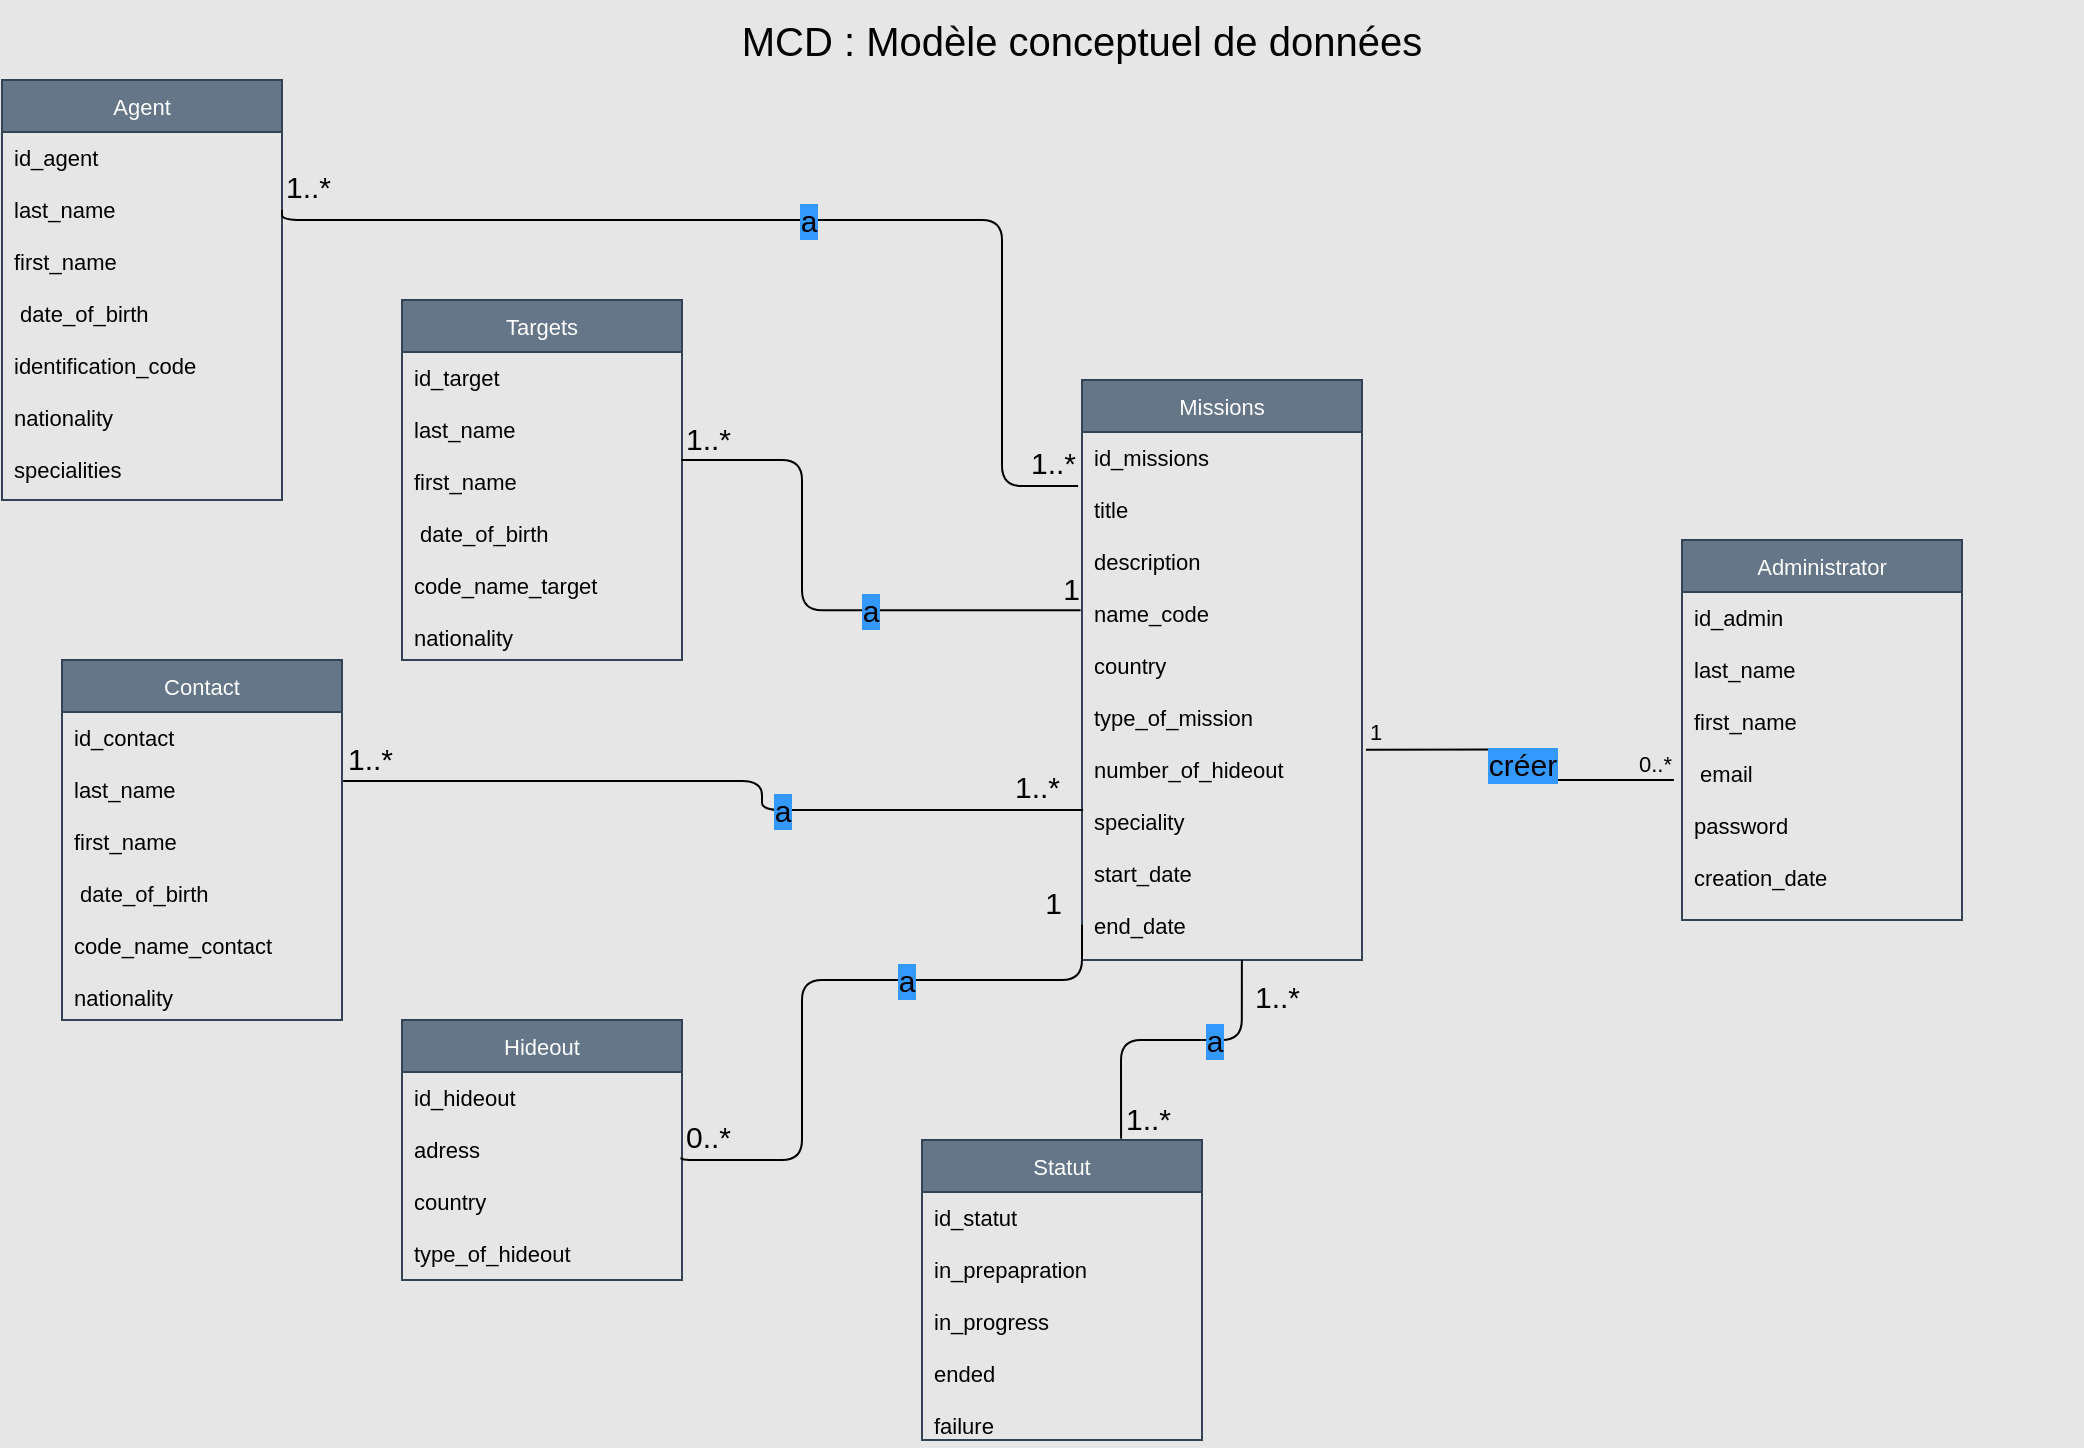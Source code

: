 <mxfile>
    <diagram id="S0TDfgUUGKyXLeQjrpMA" name="Page-1">
        <mxGraphModel dx="1388" dy="511" grid="1" gridSize="10" guides="1" tooltips="1" connect="1" arrows="1" fold="1" page="1" pageScale="1" pageWidth="1169" pageHeight="827" background="#E6E6E6" math="0" shadow="0">
            <root>
                <mxCell id="0"/>
                <mxCell id="1" parent="0"/>
                <mxCell id="2" value="MCD : Modèle conceptuel de données" style="text;html=1;strokeColor=none;fillColor=none;align=center;verticalAlign=middle;whiteSpace=wrap;rounded=0;fontColor=#000000;fontSize=20;" parent="1" vertex="1">
                    <mxGeometry x="80" y="10" width="1000" height="40" as="geometry"/>
                </mxCell>
                <mxCell id="8" value="Agent" style="swimlane;fontStyle=0;childLayout=stackLayout;horizontal=1;startSize=26;fillColor=#647687;horizontalStack=0;resizeParent=1;resizeParentMax=0;resizeLast=0;collapsible=1;marginBottom=0;fontSize=11;fontColor=#ffffff;strokeColor=#314354;" parent="1" vertex="1">
                    <mxGeometry x="40" y="50" width="140" height="210" as="geometry"/>
                </mxCell>
                <mxCell id="9" value="id_agent" style="text;strokeColor=none;fillColor=none;align=left;verticalAlign=top;spacingLeft=4;spacingRight=4;overflow=hidden;rotatable=0;points=[[0,0.5],[1,0.5]];portConstraint=eastwest;fontSize=11;fontColor=#000000;" parent="8" vertex="1">
                    <mxGeometry y="26" width="140" height="26" as="geometry"/>
                </mxCell>
                <mxCell id="10" value="last_name" style="text;strokeColor=none;fillColor=none;align=left;verticalAlign=top;spacingLeft=4;spacingRight=4;overflow=hidden;rotatable=0;points=[[0,0.5],[1,0.5]];portConstraint=eastwest;fontSize=11;fontColor=#000000;" parent="8" vertex="1">
                    <mxGeometry y="52" width="140" height="26" as="geometry"/>
                </mxCell>
                <mxCell id="11" value="first_name&#10;&#10; date_of_birth&#10;&#10;identification_code&#10;&#10;nationality&#10;&#10;specialities" style="text;strokeColor=none;fillColor=none;align=left;verticalAlign=top;spacingLeft=4;spacingRight=4;overflow=hidden;rotatable=0;points=[[0,0.5],[1,0.5]];portConstraint=eastwest;fontSize=11;fontColor=#000000;" parent="8" vertex="1">
                    <mxGeometry y="78" width="140" height="132" as="geometry"/>
                </mxCell>
                <mxCell id="12" value="Targets" style="swimlane;fontStyle=0;childLayout=stackLayout;horizontal=1;startSize=26;fillColor=#647687;horizontalStack=0;resizeParent=1;resizeParentMax=0;resizeLast=0;collapsible=1;marginBottom=0;fontSize=11;fontColor=#ffffff;strokeColor=#314354;" parent="1" vertex="1">
                    <mxGeometry x="240" y="160" width="140" height="180" as="geometry"/>
                </mxCell>
                <mxCell id="13" value="id_target" style="text;strokeColor=none;fillColor=none;align=left;verticalAlign=top;spacingLeft=4;spacingRight=4;overflow=hidden;rotatable=0;points=[[0,0.5],[1,0.5]];portConstraint=eastwest;fontSize=11;fontColor=#000000;" parent="12" vertex="1">
                    <mxGeometry y="26" width="140" height="26" as="geometry"/>
                </mxCell>
                <mxCell id="14" value="last_name" style="text;strokeColor=none;fillColor=none;align=left;verticalAlign=top;spacingLeft=4;spacingRight=4;overflow=hidden;rotatable=0;points=[[0,0.5],[1,0.5]];portConstraint=eastwest;fontSize=11;fontColor=#000000;" parent="12" vertex="1">
                    <mxGeometry y="52" width="140" height="26" as="geometry"/>
                </mxCell>
                <mxCell id="15" value="first_name&#10;&#10; date_of_birth&#10;&#10;code_name_target&#10;&#10;nationality&#10;" style="text;strokeColor=none;fillColor=none;align=left;verticalAlign=top;spacingLeft=4;spacingRight=4;overflow=hidden;rotatable=0;points=[[0,0.5],[1,0.5]];portConstraint=eastwest;fontSize=11;fontColor=#000000;" parent="12" vertex="1">
                    <mxGeometry y="78" width="140" height="102" as="geometry"/>
                </mxCell>
                <mxCell id="16" value="Contact" style="swimlane;fontStyle=0;childLayout=stackLayout;horizontal=1;startSize=26;fillColor=#647687;horizontalStack=0;resizeParent=1;resizeParentMax=0;resizeLast=0;collapsible=1;marginBottom=0;fontSize=11;fontColor=#ffffff;strokeColor=#314354;" parent="1" vertex="1">
                    <mxGeometry x="70" y="340" width="140" height="180" as="geometry"/>
                </mxCell>
                <mxCell id="17" value="id_contact" style="text;strokeColor=none;fillColor=none;align=left;verticalAlign=top;spacingLeft=4;spacingRight=4;overflow=hidden;rotatable=0;points=[[0,0.5],[1,0.5]];portConstraint=eastwest;fontSize=11;fontColor=#000000;" parent="16" vertex="1">
                    <mxGeometry y="26" width="140" height="26" as="geometry"/>
                </mxCell>
                <mxCell id="18" value="last_name" style="text;strokeColor=none;fillColor=none;align=left;verticalAlign=top;spacingLeft=4;spacingRight=4;overflow=hidden;rotatable=0;points=[[0,0.5],[1,0.5]];portConstraint=eastwest;fontSize=11;fontColor=#000000;" parent="16" vertex="1">
                    <mxGeometry y="52" width="140" height="26" as="geometry"/>
                </mxCell>
                <mxCell id="19" value="first_name&#10;&#10; date_of_birth&#10;&#10;code_name_contact&#10;&#10;nationality&#10;&#10;" style="text;strokeColor=none;fillColor=none;align=left;verticalAlign=top;spacingLeft=4;spacingRight=4;overflow=hidden;rotatable=0;points=[[0,0.5],[1,0.5]];portConstraint=eastwest;fontSize=11;fontColor=#000000;" parent="16" vertex="1">
                    <mxGeometry y="78" width="140" height="102" as="geometry"/>
                </mxCell>
                <mxCell id="20" value="Hideout" style="swimlane;fontStyle=0;childLayout=stackLayout;horizontal=1;startSize=26;fillColor=#647687;horizontalStack=0;resizeParent=1;resizeParentMax=0;resizeLast=0;collapsible=1;marginBottom=0;fontSize=11;fontColor=#ffffff;strokeColor=#314354;" parent="1" vertex="1">
                    <mxGeometry x="240" y="520" width="140" height="130" as="geometry"/>
                </mxCell>
                <mxCell id="21" value="id_hideout" style="text;strokeColor=none;fillColor=none;align=left;verticalAlign=top;spacingLeft=4;spacingRight=4;overflow=hidden;rotatable=0;points=[[0,0.5],[1,0.5]];portConstraint=eastwest;fontSize=11;fontColor=#000000;" parent="20" vertex="1">
                    <mxGeometry y="26" width="140" height="26" as="geometry"/>
                </mxCell>
                <mxCell id="22" value="adress" style="text;strokeColor=none;fillColor=none;align=left;verticalAlign=top;spacingLeft=4;spacingRight=4;overflow=hidden;rotatable=0;points=[[0,0.5],[1,0.5]];portConstraint=eastwest;fontSize=11;fontColor=#000000;" parent="20" vertex="1">
                    <mxGeometry y="52" width="140" height="26" as="geometry"/>
                </mxCell>
                <mxCell id="23" value="country&#10;&#10;type_of_hideout" style="text;strokeColor=none;fillColor=none;align=left;verticalAlign=top;spacingLeft=4;spacingRight=4;overflow=hidden;rotatable=0;points=[[0,0.5],[1,0.5]];portConstraint=eastwest;fontSize=11;fontColor=#000000;" parent="20" vertex="1">
                    <mxGeometry y="78" width="140" height="52" as="geometry"/>
                </mxCell>
                <mxCell id="24" value="Missions" style="swimlane;fontStyle=0;childLayout=stackLayout;horizontal=1;startSize=26;fillColor=#647687;horizontalStack=0;resizeParent=1;resizeParentMax=0;resizeLast=0;collapsible=1;marginBottom=0;fontSize=11;fontColor=#ffffff;strokeColor=#314354;" parent="1" vertex="1">
                    <mxGeometry x="580" y="200" width="140" height="290" as="geometry"/>
                </mxCell>
                <mxCell id="25" value="id_missions" style="text;strokeColor=none;fillColor=none;align=left;verticalAlign=top;spacingLeft=4;spacingRight=4;overflow=hidden;rotatable=0;points=[[0,0.5],[1,0.5]];portConstraint=eastwest;fontSize=11;fontColor=#000000;" parent="24" vertex="1">
                    <mxGeometry y="26" width="140" height="26" as="geometry"/>
                </mxCell>
                <mxCell id="26" value="title" style="text;strokeColor=none;fillColor=none;align=left;verticalAlign=top;spacingLeft=4;spacingRight=4;overflow=hidden;rotatable=0;points=[[0,0.5],[1,0.5]];portConstraint=eastwest;fontSize=11;fontColor=#000000;" parent="24" vertex="1">
                    <mxGeometry y="52" width="140" height="26" as="geometry"/>
                </mxCell>
                <mxCell id="27" value="description&#10;&#10;name_code&#10;&#10;country&#10;&#10;type_of_mission&#10;&#10;number_of_hideout&#10;&#10;speciality&#10;&#10;start_date &#10;&#10;end_date&#10;&#10;&#10;&#10;" style="text;strokeColor=none;fillColor=none;align=left;verticalAlign=top;spacingLeft=4;spacingRight=4;overflow=hidden;rotatable=0;points=[[0,0.5],[1,0.5]];portConstraint=eastwest;fontSize=11;fontColor=#000000;" parent="24" vertex="1">
                    <mxGeometry y="78" width="140" height="212" as="geometry"/>
                </mxCell>
                <mxCell id="28" value="Administrator" style="swimlane;fontStyle=0;childLayout=stackLayout;horizontal=1;startSize=26;fillColor=#647687;horizontalStack=0;resizeParent=1;resizeParentMax=0;resizeLast=0;collapsible=1;marginBottom=0;fontSize=11;fontColor=#ffffff;strokeColor=#314354;" parent="1" vertex="1">
                    <mxGeometry x="880" y="280" width="140" height="190" as="geometry"/>
                </mxCell>
                <mxCell id="29" value="id_admin" style="text;strokeColor=none;fillColor=none;align=left;verticalAlign=top;spacingLeft=4;spacingRight=4;overflow=hidden;rotatable=0;points=[[0,0.5],[1,0.5]];portConstraint=eastwest;fontSize=11;fontColor=#000000;" parent="28" vertex="1">
                    <mxGeometry y="26" width="140" height="26" as="geometry"/>
                </mxCell>
                <mxCell id="30" value="last_name" style="text;strokeColor=none;fillColor=none;align=left;verticalAlign=top;spacingLeft=4;spacingRight=4;overflow=hidden;rotatable=0;points=[[0,0.5],[1,0.5]];portConstraint=eastwest;fontSize=11;fontColor=#000000;" parent="28" vertex="1">
                    <mxGeometry y="52" width="140" height="26" as="geometry"/>
                </mxCell>
                <mxCell id="31" value="first_name&#10;&#10; email&#10;&#10;password&#10;&#10;creation_date&#10;&#10;" style="text;strokeColor=none;fillColor=none;align=left;verticalAlign=top;spacingLeft=4;spacingRight=4;overflow=hidden;rotatable=0;points=[[0,0.5],[1,0.5]];portConstraint=eastwest;fontSize=11;fontColor=#000000;" parent="28" vertex="1">
                    <mxGeometry y="78" width="140" height="112" as="geometry"/>
                </mxCell>
                <mxCell id="33" value="" style="endArrow=none;html=1;edgeStyle=orthogonalEdgeStyle;labelBackgroundColor=#E6E6E6;strokeColor=#000000;fontSize=11;fontColor=#000000;exitX=1.014;exitY=0.504;exitDx=0;exitDy=0;exitPerimeter=0;entryX=-0.029;entryY=0.375;entryDx=0;entryDy=0;entryPerimeter=0;" parent="1" source="27" target="31" edge="1">
                    <mxGeometry relative="1" as="geometry">
                        <mxPoint x="550" y="400" as="sourcePoint"/>
                        <mxPoint x="710" y="400" as="targetPoint"/>
                    </mxGeometry>
                </mxCell>
                <mxCell id="34" value="1" style="edgeLabel;resizable=0;html=1;align=left;verticalAlign=bottom;fontSize=11;fontColor=#000000;labelBackgroundColor=#E6E6E6;" parent="33" connectable="0" vertex="1">
                    <mxGeometry x="-1" relative="1" as="geometry"/>
                </mxCell>
                <mxCell id="35" value="0..*" style="edgeLabel;resizable=0;html=1;align=right;verticalAlign=bottom;fontSize=11;fontColor=#000000;labelBackgroundColor=#E6E6E6;" parent="33" connectable="0" vertex="1">
                    <mxGeometry x="1" relative="1" as="geometry"/>
                </mxCell>
                <mxCell id="36" value="créer" style="edgeLabel;html=1;align=center;verticalAlign=middle;resizable=0;points=[];fontSize=15;fontColor=#000000;labelBackgroundColor=#3399FF;labelBorderColor=none;spacingTop=0;spacing=0;" parent="33" vertex="1" connectable="0">
                    <mxGeometry relative="1" as="geometry">
                        <mxPoint as="offset"/>
                    </mxGeometry>
                </mxCell>
                <mxCell id="37" value="a" style="endArrow=none;html=1;edgeStyle=orthogonalEdgeStyle;labelBackgroundColor=#3399FF;strokeColor=#000000;fontSize=15;fontColor=#000000;entryX=-0.014;entryY=1.038;entryDx=0;entryDy=0;entryPerimeter=0;exitX=1;exitY=0.5;exitDx=0;exitDy=0;" parent="1" source="10" target="25" edge="1">
                    <mxGeometry relative="1" as="geometry">
                        <mxPoint x="200" y="180" as="sourcePoint"/>
                        <mxPoint x="370" y="200" as="targetPoint"/>
                        <Array as="points">
                            <mxPoint x="180" y="120"/>
                            <mxPoint x="540" y="120"/>
                            <mxPoint x="540" y="253"/>
                        </Array>
                    </mxGeometry>
                </mxCell>
                <mxCell id="38" value="1..*" style="edgeLabel;resizable=0;html=1;align=left;verticalAlign=bottom;labelBackgroundColor=#E6E6E6;labelBorderColor=none;fontSize=15;fontColor=#000000;" parent="37" connectable="0" vertex="1">
                    <mxGeometry x="-1" relative="1" as="geometry">
                        <mxPoint y="-1" as="offset"/>
                    </mxGeometry>
                </mxCell>
                <mxCell id="39" value="1..*" style="edgeLabel;resizable=0;html=1;align=right;verticalAlign=bottom;labelBackgroundColor=#E6E6E6;labelBorderColor=none;fontSize=15;fontColor=#000000;" parent="37" connectable="0" vertex="1">
                    <mxGeometry x="1" relative="1" as="geometry"/>
                </mxCell>
                <mxCell id="40" value="a" style="endArrow=none;html=1;edgeStyle=orthogonalEdgeStyle;labelBackgroundColor=#3399FF;strokeColor=#000000;fontSize=15;fontColor=#000000;exitX=0.998;exitY=0.02;exitDx=0;exitDy=0;exitPerimeter=0;entryX=-0.005;entryY=0.175;entryDx=0;entryDy=0;entryPerimeter=0;" parent="1" source="15" target="27" edge="1">
                    <mxGeometry x="0.233" relative="1" as="geometry">
                        <mxPoint x="191.96" y="359.028" as="sourcePoint"/>
                        <mxPoint x="408.04" y="413.988" as="targetPoint"/>
                        <Array as="points">
                            <mxPoint x="440" y="240"/>
                            <mxPoint x="440" y="315"/>
                        </Array>
                        <mxPoint as="offset"/>
                    </mxGeometry>
                </mxCell>
                <mxCell id="41" value="1..*" style="edgeLabel;resizable=0;html=1;align=left;verticalAlign=bottom;labelBackgroundColor=#E6E6E6;labelBorderColor=none;fontSize=15;fontColor=#000000;" parent="40" connectable="0" vertex="1">
                    <mxGeometry x="-1" relative="1" as="geometry"/>
                </mxCell>
                <mxCell id="42" value="1" style="edgeLabel;resizable=0;html=1;align=right;verticalAlign=bottom;labelBackgroundColor=#E6E6E6;labelBorderColor=none;fontSize=15;fontColor=#000000;" parent="40" connectable="0" vertex="1">
                    <mxGeometry x="1" relative="1" as="geometry"/>
                </mxCell>
                <mxCell id="43" value="a" style="endArrow=none;html=1;edgeStyle=orthogonalEdgeStyle;labelBackgroundColor=#3399FF;strokeColor=#000000;fontSize=15;fontColor=#000000;exitX=1.004;exitY=0.327;exitDx=0;exitDy=0;entryX=0.004;entryY=0.646;entryDx=0;entryDy=0;entryPerimeter=0;exitPerimeter=0;" parent="1" source="18" target="27" edge="1">
                    <mxGeometry x="0.217" relative="1" as="geometry">
                        <mxPoint x="170.0" y="430.028" as="sourcePoint"/>
                        <mxPoint x="386.08" y="484.988" as="targetPoint"/>
                        <Array as="points">
                            <mxPoint x="420" y="401"/>
                            <mxPoint x="420" y="415"/>
                        </Array>
                        <mxPoint as="offset"/>
                    </mxGeometry>
                </mxCell>
                <mxCell id="44" value="1..*" style="edgeLabel;resizable=0;html=1;align=left;verticalAlign=bottom;labelBackgroundColor=#E6E6E6;labelBorderColor=none;fontSize=15;fontColor=#000000;" parent="43" connectable="0" vertex="1">
                    <mxGeometry x="-1" relative="1" as="geometry"/>
                </mxCell>
                <mxCell id="45" value="1..*" style="edgeLabel;resizable=0;html=1;align=right;verticalAlign=bottom;labelBackgroundColor=#E6E6E6;labelBorderColor=none;fontSize=15;fontColor=#000000;" parent="43" connectable="0" vertex="1">
                    <mxGeometry x="1" relative="1" as="geometry">
                        <mxPoint x="-11" as="offset"/>
                    </mxGeometry>
                </mxCell>
                <mxCell id="46" value="a" style="endArrow=none;html=1;edgeStyle=orthogonalEdgeStyle;labelBackgroundColor=#3399FF;strokeColor=#000000;fontSize=15;fontColor=#000000;exitX=0.998;exitY=0.641;exitDx=0;exitDy=0;entryX=0;entryY=0.917;entryDx=0;entryDy=0;entryPerimeter=0;exitPerimeter=0;" parent="1" source="22" target="27" edge="1">
                    <mxGeometry x="0.276" relative="1" as="geometry">
                        <mxPoint x="183.92" y="530.028" as="sourcePoint"/>
                        <mxPoint x="400.0" y="584.988" as="targetPoint"/>
                        <Array as="points">
                            <mxPoint x="380" y="590"/>
                            <mxPoint x="440" y="590"/>
                            <mxPoint x="440" y="500"/>
                            <mxPoint x="580" y="500"/>
                        </Array>
                        <mxPoint as="offset"/>
                    </mxGeometry>
                </mxCell>
                <mxCell id="47" value="0..*" style="edgeLabel;resizable=0;html=1;align=left;verticalAlign=bottom;labelBackgroundColor=#E6E6E6;labelBorderColor=none;fontSize=15;fontColor=#000000;" parent="46" connectable="0" vertex="1">
                    <mxGeometry x="-1" relative="1" as="geometry">
                        <mxPoint y="1" as="offset"/>
                    </mxGeometry>
                </mxCell>
                <mxCell id="48" value="1" style="edgeLabel;resizable=0;html=1;align=right;verticalAlign=bottom;labelBackgroundColor=#E6E6E6;labelBorderColor=none;fontSize=15;fontColor=#000000;" parent="46" connectable="0" vertex="1">
                    <mxGeometry x="1" relative="1" as="geometry">
                        <mxPoint x="-10" as="offset"/>
                    </mxGeometry>
                </mxCell>
                <mxCell id="49" value="Statut" style="swimlane;fontStyle=0;childLayout=stackLayout;horizontal=1;startSize=26;fillColor=#647687;horizontalStack=0;resizeParent=1;resizeParentMax=0;resizeLast=0;collapsible=1;marginBottom=0;fontSize=11;fontColor=#ffffff;strokeColor=#314354;" parent="1" vertex="1">
                    <mxGeometry x="500" y="580" width="140" height="150" as="geometry"/>
                </mxCell>
                <mxCell id="50" value="id_statut" style="text;strokeColor=none;fillColor=none;align=left;verticalAlign=top;spacingLeft=4;spacingRight=4;overflow=hidden;rotatable=0;points=[[0,0.5],[1,0.5]];portConstraint=eastwest;fontSize=11;fontColor=#000000;" parent="49" vertex="1">
                    <mxGeometry y="26" width="140" height="26" as="geometry"/>
                </mxCell>
                <mxCell id="51" value="in_prepapration" style="text;strokeColor=none;fillColor=none;align=left;verticalAlign=top;spacingLeft=4;spacingRight=4;overflow=hidden;rotatable=0;points=[[0,0.5],[1,0.5]];portConstraint=eastwest;fontSize=11;fontColor=#000000;" parent="49" vertex="1">
                    <mxGeometry y="52" width="140" height="26" as="geometry"/>
                </mxCell>
                <mxCell id="52" value="in_progress&#10;&#10;ended&#10;&#10;failure" style="text;strokeColor=none;fillColor=none;align=left;verticalAlign=top;spacingLeft=4;spacingRight=4;overflow=hidden;rotatable=0;points=[[0,0.5],[1,0.5]];portConstraint=eastwest;fontSize=11;fontColor=#000000;" parent="49" vertex="1">
                    <mxGeometry y="78" width="140" height="72" as="geometry"/>
                </mxCell>
                <mxCell id="53" value="a" style="endArrow=none;html=1;edgeStyle=orthogonalEdgeStyle;labelBackgroundColor=#3399FF;strokeColor=#000000;fontSize=15;fontColor=#000000;exitX=0.711;exitY=-0.004;exitDx=0;exitDy=0;entryX=0.571;entryY=1;entryDx=0;entryDy=0;entryPerimeter=0;exitPerimeter=0;" parent="1" source="49" target="27" edge="1">
                    <mxGeometry x="0.276" relative="1" as="geometry">
                        <mxPoint x="460.04" y="636.266" as="sourcePoint"/>
                        <mxPoint x="660.32" y="520.004" as="targetPoint"/>
                        <Array as="points">
                            <mxPoint x="600" y="530"/>
                            <mxPoint x="660" y="530"/>
                        </Array>
                        <mxPoint as="offset"/>
                    </mxGeometry>
                </mxCell>
                <mxCell id="54" value="1..*" style="edgeLabel;resizable=0;html=1;align=left;verticalAlign=bottom;labelBackgroundColor=#E6E6E6;labelBorderColor=none;fontSize=15;fontColor=#000000;" parent="53" connectable="0" vertex="1">
                    <mxGeometry x="-1" relative="1" as="geometry">
                        <mxPoint y="1" as="offset"/>
                    </mxGeometry>
                </mxCell>
                <mxCell id="55" value="1..*" style="edgeLabel;resizable=0;html=1;align=right;verticalAlign=bottom;labelBackgroundColor=#E6E6E6;labelBorderColor=none;fontSize=15;fontColor=#000000;" parent="53" connectable="0" vertex="1">
                    <mxGeometry x="1" relative="1" as="geometry">
                        <mxPoint x="30" y="30" as="offset"/>
                    </mxGeometry>
                </mxCell>
            </root>
        </mxGraphModel>
    </diagram>
</mxfile>